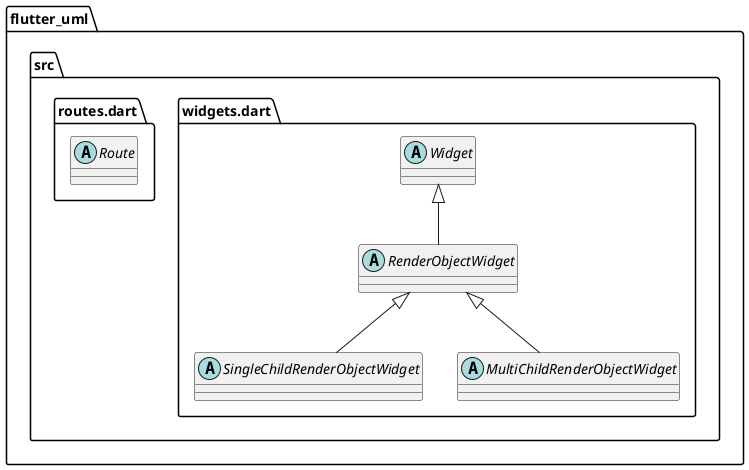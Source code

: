@startuml
set namespaceSeparator ::

abstract class "flutter_uml::src::widgets.dart::Widget" {
}

abstract class "flutter_uml::src::widgets.dart::RenderObjectWidget" {
}

"flutter_uml::src::widgets.dart::Widget" <|-- "flutter_uml::src::widgets.dart::RenderObjectWidget"

abstract class "flutter_uml::src::widgets.dart::SingleChildRenderObjectWidget" {
}

"flutter_uml::src::widgets.dart::RenderObjectWidget" <|-- "flutter_uml::src::widgets.dart::SingleChildRenderObjectWidget"

abstract class "flutter_uml::src::widgets.dart::MultiChildRenderObjectWidget" {
}

"flutter_uml::src::widgets.dart::RenderObjectWidget" <|-- "flutter_uml::src::widgets.dart::MultiChildRenderObjectWidget"

abstract class "flutter_uml::src::routes.dart::Route" {
}


@enduml
